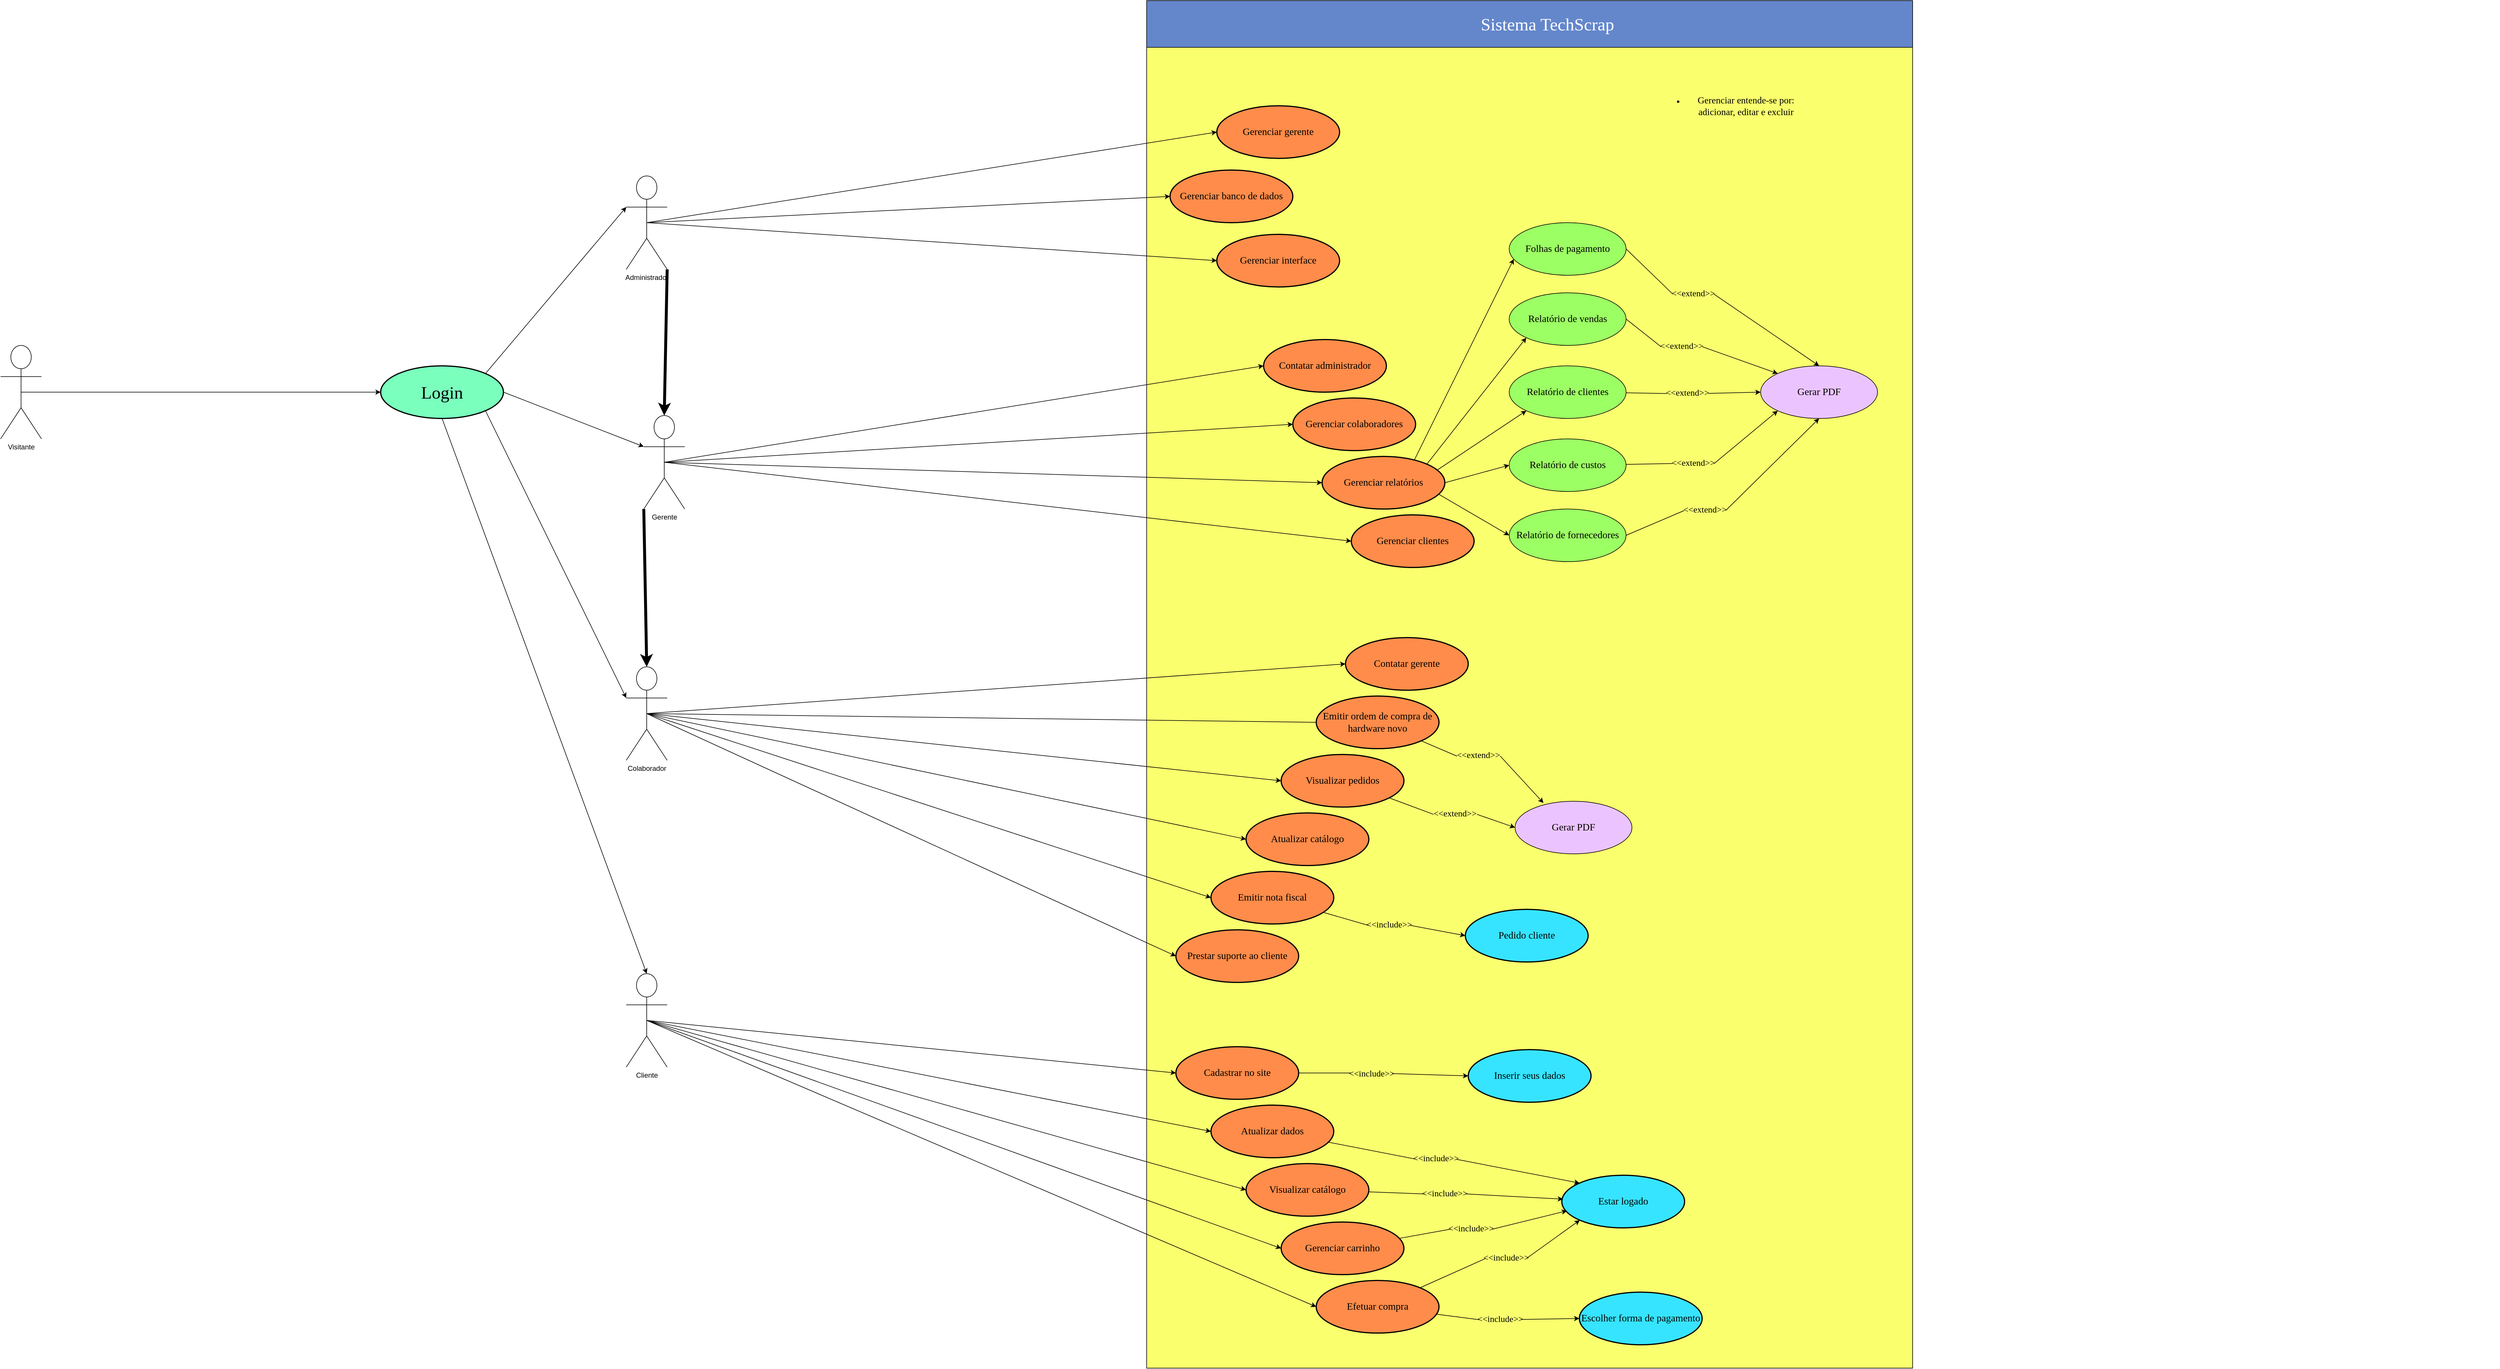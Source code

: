 <mxfile version="14.5.10" type="github">
  <diagram id="vT2mJT_bwP9MNuO4vzT1" name="Page-1">
    <mxGraphModel dx="4851" dy="2462" grid="1" gridSize="10" guides="1" tooltips="1" connect="1" arrows="1" fold="1" page="1" pageScale="1" pageWidth="827" pageHeight="1169" math="0" shadow="0">
      <root>
        <mxCell id="0" />
        <mxCell id="1" parent="0" />
        <mxCell id="cgCHBUomsekFKD0tzw8Z-59" value="" style="rounded=0;whiteSpace=wrap;html=1;fillColor=#FAFF6E;" parent="1" vertex="1">
          <mxGeometry x="260" y="-380" width="1310" height="2260" as="geometry" />
        </mxCell>
        <mxCell id="cgCHBUomsekFKD0tzw8Z-43" style="rounded=0;orthogonalLoop=1;jettySize=auto;html=1;entryX=0;entryY=0.5;entryDx=0;entryDy=0;fillColor=#000000;exitX=0.5;exitY=0.5;exitDx=0;exitDy=0;exitPerimeter=0;" parent="1" source="cgCHBUomsekFKD0tzw8Z-2" target="cgCHBUomsekFKD0tzw8Z-47" edge="1">
          <mxGeometry relative="1" as="geometry">
            <mxPoint x="414" y="415" as="targetPoint" />
          </mxGeometry>
        </mxCell>
        <mxCell id="cgCHBUomsekFKD0tzw8Z-49" style="rounded=0;orthogonalLoop=1;jettySize=auto;html=1;entryX=0;entryY=0.5;entryDx=0;entryDy=0;fillColor=#000000;exitX=0.5;exitY=0.5;exitDx=0;exitDy=0;exitPerimeter=0;" parent="1" source="cgCHBUomsekFKD0tzw8Z-2" target="cgCHBUomsekFKD0tzw8Z-48" edge="1">
          <mxGeometry relative="1" as="geometry" />
        </mxCell>
        <mxCell id="cgCHBUomsekFKD0tzw8Z-98" style="edgeStyle=none;rounded=0;orthogonalLoop=1;jettySize=auto;html=1;entryX=0;entryY=0.5;entryDx=0;entryDy=0;fillColor=#000000;exitX=0.5;exitY=0.5;exitDx=0;exitDy=0;exitPerimeter=0;" parent="1" source="cgCHBUomsekFKD0tzw8Z-2" target="cgCHBUomsekFKD0tzw8Z-97" edge="1">
          <mxGeometry relative="1" as="geometry" />
        </mxCell>
        <mxCell id="lHuQPD8U_JDCKEVboZmw-71" style="edgeStyle=none;rounded=0;orthogonalLoop=1;jettySize=auto;html=1;entryX=0;entryY=0.5;entryDx=0;entryDy=0;exitX=0.5;exitY=0.5;exitDx=0;exitDy=0;exitPerimeter=0;" parent="1" source="cgCHBUomsekFKD0tzw8Z-2" target="lHuQPD8U_JDCKEVboZmw-70" edge="1">
          <mxGeometry relative="1" as="geometry" />
        </mxCell>
        <mxCell id="lHuQPD8U_JDCKEVboZmw-73" style="edgeStyle=none;rounded=0;orthogonalLoop=1;jettySize=auto;html=1;entryX=0;entryY=0.5;entryDx=0;entryDy=0;exitX=0.5;exitY=0.5;exitDx=0;exitDy=0;exitPerimeter=0;" parent="1" source="cgCHBUomsekFKD0tzw8Z-2" target="lHuQPD8U_JDCKEVboZmw-72" edge="1">
          <mxGeometry relative="1" as="geometry" />
        </mxCell>
        <mxCell id="lHuQPD8U_JDCKEVboZmw-97" style="edgeStyle=none;rounded=0;orthogonalLoop=1;jettySize=auto;html=1;entryX=0;entryY=0.5;entryDx=0;entryDy=0;endArrow=none;endFill=0;exitX=0.5;exitY=0.5;exitDx=0;exitDy=0;exitPerimeter=0;" parent="1" source="cgCHBUomsekFKD0tzw8Z-2" target="lHuQPD8U_JDCKEVboZmw-96" edge="1">
          <mxGeometry relative="1" as="geometry" />
        </mxCell>
        <mxCell id="cgCHBUomsekFKD0tzw8Z-2" value="Colaborador" style="shape=umlActor;verticalLabelPosition=bottom;verticalAlign=top;html=1;" parent="1" vertex="1">
          <mxGeometry x="-630" y="680" width="70" height="160" as="geometry" />
        </mxCell>
        <mxCell id="cgCHBUomsekFKD0tzw8Z-74" style="edgeStyle=none;rounded=0;orthogonalLoop=1;jettySize=auto;html=1;entryX=0;entryY=0.5;entryDx=0;entryDy=0;fillColor=#000000;exitX=0.5;exitY=0.5;exitDx=0;exitDy=0;exitPerimeter=0;" parent="1" source="cgCHBUomsekFKD0tzw8Z-3" target="cgCHBUomsekFKD0tzw8Z-73" edge="1">
          <mxGeometry relative="1" as="geometry" />
        </mxCell>
        <mxCell id="cgCHBUomsekFKD0tzw8Z-137" style="edgeStyle=none;rounded=0;orthogonalLoop=1;jettySize=auto;html=1;entryX=0.5;entryY=0;entryDx=0;entryDy=0;entryPerimeter=0;fillColor=#000000;exitX=1;exitY=1;exitDx=0;exitDy=0;exitPerimeter=0;strokeWidth=5;" parent="1" source="cgCHBUomsekFKD0tzw8Z-3" target="cgCHBUomsekFKD0tzw8Z-30" edge="1">
          <mxGeometry relative="1" as="geometry" />
        </mxCell>
        <mxCell id="lHuQPD8U_JDCKEVboZmw-10" style="rounded=0;orthogonalLoop=1;jettySize=auto;html=1;entryX=0;entryY=0.5;entryDx=0;entryDy=0;exitX=0.5;exitY=0.5;exitDx=0;exitDy=0;exitPerimeter=0;" parent="1" source="cgCHBUomsekFKD0tzw8Z-3" target="lHuQPD8U_JDCKEVboZmw-7" edge="1">
          <mxGeometry relative="1" as="geometry" />
        </mxCell>
        <mxCell id="lHuQPD8U_JDCKEVboZmw-21" style="edgeStyle=none;rounded=0;orthogonalLoop=1;jettySize=auto;html=1;entryX=0;entryY=0.5;entryDx=0;entryDy=0;exitX=0.5;exitY=0.5;exitDx=0;exitDy=0;exitPerimeter=0;" parent="1" source="cgCHBUomsekFKD0tzw8Z-3" target="lHuQPD8U_JDCKEVboZmw-20" edge="1">
          <mxGeometry relative="1" as="geometry" />
        </mxCell>
        <mxCell id="cgCHBUomsekFKD0tzw8Z-3" value="Administrador" style="shape=umlActor;verticalLabelPosition=bottom;verticalAlign=top;html=1;" parent="1" vertex="1">
          <mxGeometry x="-630" y="-160" width="70" height="160" as="geometry" />
        </mxCell>
        <mxCell id="lHuQPD8U_JDCKEVboZmw-58" style="edgeStyle=none;rounded=0;orthogonalLoop=1;jettySize=auto;html=1;entryX=0;entryY=0.5;entryDx=0;entryDy=0;exitX=0.5;exitY=0.5;exitDx=0;exitDy=0;exitPerimeter=0;" parent="1" source="cgCHBUomsekFKD0tzw8Z-4" target="lHuQPD8U_JDCKEVboZmw-57" edge="1">
          <mxGeometry relative="1" as="geometry" />
        </mxCell>
        <mxCell id="lHuQPD8U_JDCKEVboZmw-66" style="edgeStyle=none;rounded=0;orthogonalLoop=1;jettySize=auto;html=1;entryX=0;entryY=0.5;entryDx=0;entryDy=0;exitX=0.5;exitY=0.5;exitDx=0;exitDy=0;exitPerimeter=0;" parent="1" source="cgCHBUomsekFKD0tzw8Z-4" target="lHuQPD8U_JDCKEVboZmw-64" edge="1">
          <mxGeometry relative="1" as="geometry" />
        </mxCell>
        <mxCell id="cgCHBUomsekFKD0tzw8Z-4" value="Cliente" style="shape=umlActor;verticalLabelPosition=bottom;verticalAlign=top;html=1;" parent="1" vertex="1">
          <mxGeometry x="-630" y="1205" width="70" height="160" as="geometry" />
        </mxCell>
        <mxCell id="cgCHBUomsekFKD0tzw8Z-35" style="rounded=0;orthogonalLoop=1;jettySize=auto;html=1;entryX=0;entryY=0.5;entryDx=0;entryDy=0;fillColor=#000000;exitX=0.5;exitY=0.5;exitDx=0;exitDy=0;exitPerimeter=0;" parent="1" source="cgCHBUomsekFKD0tzw8Z-30" target="cgCHBUomsekFKD0tzw8Z-8" edge="1">
          <mxGeometry relative="1" as="geometry">
            <mxPoint x="-20" y="-210" as="sourcePoint" />
            <mxPoint x="250" y="-180" as="targetPoint" />
          </mxGeometry>
        </mxCell>
        <mxCell id="cgCHBUomsekFKD0tzw8Z-36" style="rounded=0;orthogonalLoop=1;jettySize=auto;html=1;fillColor=#000000;entryX=0;entryY=0.5;entryDx=0;entryDy=0;entryPerimeter=0;exitX=0.5;exitY=0.5;exitDx=0;exitDy=0;exitPerimeter=0;" parent="1" source="cgCHBUomsekFKD0tzw8Z-30" target="cgCHBUomsekFKD0tzw8Z-20" edge="1">
          <mxGeometry relative="1" as="geometry">
            <mxPoint x="370" y="-170" as="targetPoint" />
          </mxGeometry>
        </mxCell>
        <mxCell id="cgCHBUomsekFKD0tzw8Z-38" style="rounded=0;orthogonalLoop=1;jettySize=auto;html=1;entryX=0;entryY=0.5;entryDx=0;entryDy=0;fillColor=#000000;exitX=0.5;exitY=0.5;exitDx=0;exitDy=0;exitPerimeter=0;" parent="1" source="cgCHBUomsekFKD0tzw8Z-30" target="cgCHBUomsekFKD0tzw8Z-101" edge="1">
          <mxGeometry relative="1" as="geometry">
            <mxPoint x="490" y="-35" as="targetPoint" />
          </mxGeometry>
        </mxCell>
        <mxCell id="cgCHBUomsekFKD0tzw8Z-100" style="edgeStyle=none;rounded=0;orthogonalLoop=1;jettySize=auto;html=1;entryX=0;entryY=0.5;entryDx=0;entryDy=0;fillColor=#000000;exitX=0.5;exitY=0.5;exitDx=0;exitDy=0;exitPerimeter=0;startArrow=none;" parent="1" source="cgCHBUomsekFKD0tzw8Z-30" target="cgCHBUomsekFKD0tzw8Z-99" edge="1">
          <mxGeometry relative="1" as="geometry" />
        </mxCell>
        <mxCell id="cgCHBUomsekFKD0tzw8Z-138" style="edgeStyle=none;rounded=0;orthogonalLoop=1;jettySize=auto;html=1;entryX=0.5;entryY=0;entryDx=0;entryDy=0;entryPerimeter=0;startArrow=none;startFill=0;endArrow=classic;endFill=1;strokeWidth=5;fillColor=#000000;jumpSize=3;exitX=0;exitY=1;exitDx=0;exitDy=0;exitPerimeter=0;" parent="1" source="cgCHBUomsekFKD0tzw8Z-30" target="cgCHBUomsekFKD0tzw8Z-2" edge="1">
          <mxGeometry relative="1" as="geometry">
            <mxPoint x="-55" y="-130" as="sourcePoint" />
          </mxGeometry>
        </mxCell>
        <mxCell id="cgCHBUomsekFKD0tzw8Z-30" value="Gerente" style="shape=umlActor;verticalLabelPosition=bottom;verticalAlign=top;html=1;" parent="1" vertex="1">
          <mxGeometry x="-600" y="250" width="70" height="160" as="geometry" />
        </mxCell>
        <mxCell id="cgCHBUomsekFKD0tzw8Z-68" style="edgeStyle=none;rounded=0;orthogonalLoop=1;jettySize=auto;html=1;entryX=0;entryY=0.5;entryDx=0;entryDy=0;fillColor=#000000;exitX=0.5;exitY=0.5;exitDx=0;exitDy=0;exitPerimeter=0;" parent="1" source="cgCHBUomsekFKD0tzw8Z-65" target="cgCHBUomsekFKD0tzw8Z-67" edge="1">
          <mxGeometry relative="1" as="geometry" />
        </mxCell>
        <mxCell id="cgCHBUomsekFKD0tzw8Z-65" value="&lt;div&gt;Visitante&lt;/div&gt;" style="shape=umlActor;verticalLabelPosition=bottom;verticalAlign=top;html=1;" parent="1" vertex="1">
          <mxGeometry x="-1700" y="130" width="70" height="160" as="geometry" />
        </mxCell>
        <mxCell id="cgCHBUomsekFKD0tzw8Z-69" style="rounded=0;orthogonalLoop=1;jettySize=auto;html=1;fillColor=#000000;entryX=0;entryY=0.333;entryDx=0;entryDy=0;entryPerimeter=0;exitX=1;exitY=0.5;exitDx=0;exitDy=0;" parent="1" source="cgCHBUomsekFKD0tzw8Z-67" target="cgCHBUomsekFKD0tzw8Z-30" edge="1">
          <mxGeometry relative="1" as="geometry">
            <mxPoint x="-100" y="-170" as="targetPoint" />
          </mxGeometry>
        </mxCell>
        <mxCell id="cgCHBUomsekFKD0tzw8Z-70" style="edgeStyle=none;rounded=0;orthogonalLoop=1;jettySize=auto;html=1;entryX=0;entryY=0.333;entryDx=0;entryDy=0;entryPerimeter=0;fillColor=#000000;exitX=1;exitY=1;exitDx=0;exitDy=0;" parent="1" source="cgCHBUomsekFKD0tzw8Z-67" target="cgCHBUomsekFKD0tzw8Z-2" edge="1">
          <mxGeometry relative="1" as="geometry" />
        </mxCell>
        <mxCell id="cgCHBUomsekFKD0tzw8Z-71" style="edgeStyle=none;rounded=0;orthogonalLoop=1;jettySize=auto;html=1;fillColor=#000000;entryX=0.5;entryY=0;entryDx=0;entryDy=0;entryPerimeter=0;exitX=0.5;exitY=1;exitDx=0;exitDy=0;" parent="1" source="cgCHBUomsekFKD0tzw8Z-67" target="cgCHBUomsekFKD0tzw8Z-4" edge="1">
          <mxGeometry relative="1" as="geometry">
            <mxPoint x="-820" y="470" as="targetPoint" />
          </mxGeometry>
        </mxCell>
        <mxCell id="cgCHBUomsekFKD0tzw8Z-72" style="edgeStyle=none;rounded=0;orthogonalLoop=1;jettySize=auto;html=1;entryX=0;entryY=0.333;entryDx=0;entryDy=0;entryPerimeter=0;fillColor=#000000;exitX=1;exitY=0;exitDx=0;exitDy=0;" parent="1" source="cgCHBUomsekFKD0tzw8Z-67" target="cgCHBUomsekFKD0tzw8Z-3" edge="1">
          <mxGeometry relative="1" as="geometry" />
        </mxCell>
        <mxCell id="cgCHBUomsekFKD0tzw8Z-67" value="&lt;font style=&quot;font-size: 30px&quot; face=&quot;Comic Sans MS&quot;&gt;Login&lt;/font&gt;" style="ellipse;whiteSpace=wrap;html=1;strokeWidth=2;fillColor=#7AFFBD;" parent="1" vertex="1">
          <mxGeometry x="-1050" y="165" width="210" height="90" as="geometry" />
        </mxCell>
        <mxCell id="cgCHBUomsekFKD0tzw8Z-80" style="edgeStyle=none;rounded=0;orthogonalLoop=1;jettySize=auto;html=1;entryX=0;entryY=0.5;entryDx=0;entryDy=0;fillColor=#000000;exitX=0.5;exitY=0.5;exitDx=0;exitDy=0;exitPerimeter=0;" parent="1" source="cgCHBUomsekFKD0tzw8Z-4" target="cgCHBUomsekFKD0tzw8Z-78" edge="1">
          <mxGeometry relative="1" as="geometry" />
        </mxCell>
        <mxCell id="cgCHBUomsekFKD0tzw8Z-81" style="edgeStyle=none;rounded=0;orthogonalLoop=1;jettySize=auto;html=1;entryX=0;entryY=0.5;entryDx=0;entryDy=0;fillColor=#000000;exitX=0.5;exitY=0.5;exitDx=0;exitDy=0;exitPerimeter=0;" parent="1" source="cgCHBUomsekFKD0tzw8Z-4" target="cgCHBUomsekFKD0tzw8Z-79" edge="1">
          <mxGeometry relative="1" as="geometry" />
        </mxCell>
        <mxCell id="cgCHBUomsekFKD0tzw8Z-109" style="rounded=0;orthogonalLoop=1;jettySize=auto;html=1;entryX=0;entryY=0.5;entryDx=0;entryDy=0;fillColor=#000000;exitX=0.5;exitY=0.5;exitDx=0;exitDy=0;exitPerimeter=0;" parent="1" source="cgCHBUomsekFKD0tzw8Z-4" target="cgCHBUomsekFKD0tzw8Z-108" edge="1">
          <mxGeometry relative="1" as="geometry" />
        </mxCell>
        <mxCell id="cgCHBUomsekFKD0tzw8Z-103" style="edgeStyle=none;rounded=0;orthogonalLoop=1;jettySize=auto;html=1;exitX=0.5;exitY=1;exitDx=0;exitDy=0;fillColor=#000000;" parent="1" edge="1">
          <mxGeometry x="2270" y="-550" as="geometry">
            <mxPoint x="2565" y="290" as="sourcePoint" />
            <mxPoint x="2565" y="290" as="targetPoint" />
          </mxGeometry>
        </mxCell>
        <mxCell id="lHuQPD8U_JDCKEVboZmw-8" value="" style="group" parent="1" vertex="1" connectable="0">
          <mxGeometry x="260" y="-460" width="1460" height="80" as="geometry" />
        </mxCell>
        <mxCell id="cgCHBUomsekFKD0tzw8Z-60" value="" style="rounded=0;whiteSpace=wrap;html=1;fillColor=#6487CC;" parent="lHuQPD8U_JDCKEVboZmw-8" vertex="1">
          <mxGeometry width="1310" height="80" as="geometry" />
        </mxCell>
        <mxCell id="cgCHBUomsekFKD0tzw8Z-140" value="&lt;font style=&quot;font-size: 30px&quot; face=&quot;Comic Sans MS&quot; color=&quot;#FFFFFF&quot;&gt;Sistema TechScrap&lt;/font&gt;" style="text;html=1;strokeColor=none;fillColor=none;align=center;verticalAlign=middle;whiteSpace=wrap;rounded=0;" parent="lHuQPD8U_JDCKEVboZmw-8" vertex="1">
          <mxGeometry x="430" y="15" width="510.7" height="50" as="geometry" />
        </mxCell>
        <mxCell id="lHuQPD8U_JDCKEVboZmw-7" value="&lt;font style=&quot;font-size: 17px&quot; face=&quot;Comic Sans MS&quot;&gt;Gerenciar interface&lt;br&gt;&lt;/font&gt;" style="ellipse;whiteSpace=wrap;html=1;strokeWidth=2;fillColor=#FF8C4A;" parent="1" vertex="1">
          <mxGeometry x="380" y="-60" width="210" height="90" as="geometry" />
        </mxCell>
        <mxCell id="cgCHBUomsekFKD0tzw8Z-73" value="&lt;font style=&quot;font-size: 17px&quot; face=&quot;Comic Sans MS&quot;&gt;Gerenciar banco de dados&lt;br&gt;&lt;/font&gt;" style="ellipse;whiteSpace=wrap;html=1;strokeWidth=2;fillColor=#FF8C4A;" parent="1" vertex="1">
          <mxGeometry x="300" y="-170" width="210" height="90" as="geometry" />
        </mxCell>
        <mxCell id="lHuQPD8U_JDCKEVboZmw-20" value="&lt;font style=&quot;font-size: 17px&quot; face=&quot;Comic Sans MS&quot;&gt;Gerenciar gerente&lt;/font&gt;" style="ellipse;whiteSpace=wrap;html=1;strokeWidth=2;fillColor=#FF8C4A;" parent="1" vertex="1">
          <mxGeometry x="380" y="-280" width="210" height="90" as="geometry" />
        </mxCell>
        <mxCell id="cgCHBUomsekFKD0tzw8Z-99" value="&lt;font style=&quot;font-size: 17px&quot; face=&quot;Comic Sans MS&quot;&gt;Contatar administrador&lt;br&gt;&lt;/font&gt;" style="ellipse;whiteSpace=wrap;html=1;fillColor=#FF8C4A;strokeWidth=2;" parent="1" vertex="1">
          <mxGeometry x="460" y="120" width="210" height="90" as="geometry" />
        </mxCell>
        <mxCell id="cgCHBUomsekFKD0tzw8Z-8" value="&lt;font style=&quot;font-size: 17px&quot; face=&quot;Comic Sans MS&quot;&gt;Gerenciar colaboradores&lt;/font&gt;" style="ellipse;whiteSpace=wrap;html=1;fillColor=#FF8C4A;strokeWidth=2;" parent="1" vertex="1">
          <mxGeometry x="510" y="220" width="210" height="90" as="geometry" />
        </mxCell>
        <mxCell id="lHuQPD8U_JDCKEVboZmw-102" style="edgeStyle=none;rounded=0;orthogonalLoop=1;jettySize=auto;html=1;entryX=0;entryY=0.5;entryDx=0;entryDy=0;endArrow=classic;endFill=1;exitX=1;exitY=0.5;exitDx=0;exitDy=0;" parent="1" source="cgCHBUomsekFKD0tzw8Z-20" target="lHuQPD8U_JDCKEVboZmw-101" edge="1">
          <mxGeometry relative="1" as="geometry" />
        </mxCell>
        <mxCell id="cgCHBUomsekFKD0tzw8Z-20" value="&lt;font style=&quot;font-size: 17px&quot; face=&quot;Comic Sans MS&quot;&gt;Gerenciar relatórios&lt;/font&gt;" style="ellipse;whiteSpace=wrap;html=1;fillColor=#FF8C4A;strokeWidth=2;" parent="1" vertex="1">
          <mxGeometry x="560" y="320" width="210" height="90" as="geometry" />
        </mxCell>
        <mxCell id="cgCHBUomsekFKD0tzw8Z-101" value="&lt;font style=&quot;font-size: 17px&quot; face=&quot;Comic Sans MS&quot;&gt;Gerenciar clientes&lt;br&gt;&lt;/font&gt;" style="ellipse;whiteSpace=wrap;html=1;fillColor=#FF8C4A;strokeWidth=2;" parent="1" vertex="1">
          <mxGeometry x="610" y="420" width="210" height="90" as="geometry" />
        </mxCell>
        <mxCell id="cgCHBUomsekFKD0tzw8Z-24" value="&lt;font style=&quot;font-size: 17px&quot; face=&quot;Comic Sans MS&quot;&gt;Folhas de pagamento&lt;/font&gt;" style="ellipse;whiteSpace=wrap;html=1;fillColor=#9CFF63;" parent="1" vertex="1">
          <mxGeometry x="880" y="-80" width="200" height="90" as="geometry" />
        </mxCell>
        <mxCell id="cgCHBUomsekFKD0tzw8Z-26" value="&lt;font style=&quot;font-size: 17px&quot; face=&quot;Comic Sans MS&quot;&gt;Relatório de vendas&lt;/font&gt;" style="ellipse;whiteSpace=wrap;html=1;fillColor=#9CFF63;" parent="1" vertex="1">
          <mxGeometry x="880" y="40" width="200" height="90" as="geometry" />
        </mxCell>
        <mxCell id="cgCHBUomsekFKD0tzw8Z-105" value="&lt;font style=&quot;font-size: 17px&quot; face=&quot;Comic Sans MS&quot;&gt;Relatório de clientes&lt;br&gt;&lt;/font&gt;" style="ellipse;whiteSpace=wrap;html=1;fillColor=#9CFF63;" parent="1" vertex="1">
          <mxGeometry x="880" y="165" width="200" height="90" as="geometry" />
        </mxCell>
        <mxCell id="cgCHBUomsekFKD0tzw8Z-110" value="&lt;font style=&quot;font-size: 17px&quot; face=&quot;Comic Sans MS&quot;&gt;Relatório de fornecedores&lt;br&gt;&lt;/font&gt;" style="ellipse;whiteSpace=wrap;html=1;fillColor=#9CFF63;" parent="1" vertex="1">
          <mxGeometry x="880" y="410" width="200" height="90" as="geometry" />
        </mxCell>
        <mxCell id="lHuQPD8U_JDCKEVboZmw-23" value="&lt;font style=&quot;font-size: 17px&quot; face=&quot;Comic Sans MS&quot;&gt;Gerar PDF&lt;br&gt;&lt;/font&gt;" style="ellipse;whiteSpace=wrap;html=1;fillColor=#EBC4FF;" parent="1" vertex="1">
          <mxGeometry x="1310" y="165" width="200" height="90" as="geometry" />
        </mxCell>
        <mxCell id="cgCHBUomsekFKD0tzw8Z-25" style="rounded=0;orthogonalLoop=1;jettySize=auto;html=1;entryX=0.039;entryY=0.693;entryDx=0;entryDy=0;exitX=0.751;exitY=0.07;exitDx=0;exitDy=0;exitPerimeter=0;entryPerimeter=0;" parent="1" source="cgCHBUomsekFKD0tzw8Z-20" target="cgCHBUomsekFKD0tzw8Z-24" edge="1">
          <mxGeometry x="2270" y="-550" as="geometry">
            <mxPoint x="900" y="20" as="targetPoint" />
          </mxGeometry>
        </mxCell>
        <mxCell id="cgCHBUomsekFKD0tzw8Z-27" style="rounded=0;orthogonalLoop=1;jettySize=auto;html=1;entryX=0;entryY=1;entryDx=0;entryDy=0;exitX=1;exitY=0;exitDx=0;exitDy=0;" parent="1" source="cgCHBUomsekFKD0tzw8Z-20" target="cgCHBUomsekFKD0tzw8Z-26" edge="1">
          <mxGeometry x="2270" y="-550" as="geometry" />
        </mxCell>
        <mxCell id="cgCHBUomsekFKD0tzw8Z-106" style="edgeStyle=none;rounded=0;orthogonalLoop=1;jettySize=auto;html=1;entryX=0;entryY=1;entryDx=0;entryDy=0;fillColor=#000000;exitX=0.938;exitY=0.259;exitDx=0;exitDy=0;exitPerimeter=0;" parent="1" source="cgCHBUomsekFKD0tzw8Z-20" target="cgCHBUomsekFKD0tzw8Z-105" edge="1">
          <mxGeometry x="2270" y="-550" as="geometry" />
        </mxCell>
        <mxCell id="cgCHBUomsekFKD0tzw8Z-111" style="edgeStyle=none;rounded=0;orthogonalLoop=1;jettySize=auto;html=1;entryX=0;entryY=0.5;entryDx=0;entryDy=0;fillColor=#000000;exitX=0.953;exitY=0.723;exitDx=0;exitDy=0;exitPerimeter=0;" parent="1" source="cgCHBUomsekFKD0tzw8Z-20" target="cgCHBUomsekFKD0tzw8Z-110" edge="1">
          <mxGeometry x="2270" y="-550" as="geometry" />
        </mxCell>
        <mxCell id="lHuQPD8U_JDCKEVboZmw-24" style="edgeStyle=none;rounded=0;orthogonalLoop=1;jettySize=auto;html=1;exitX=1;exitY=0.607;exitDx=0;exitDy=0;entryX=0.5;entryY=0;entryDx=0;entryDy=0;startArrow=none;exitPerimeter=0;" parent="1" source="lHuQPD8U_JDCKEVboZmw-30" target="lHuQPD8U_JDCKEVboZmw-23" edge="1">
          <mxGeometry x="2270" y="-550" as="geometry" />
        </mxCell>
        <mxCell id="lHuQPD8U_JDCKEVboZmw-25" style="edgeStyle=none;rounded=0;orthogonalLoop=1;jettySize=auto;html=1;entryX=0;entryY=0;entryDx=0;entryDy=0;exitX=1.005;exitY=0.615;exitDx=0;exitDy=0;startArrow=none;exitPerimeter=0;" parent="1" source="lHuQPD8U_JDCKEVboZmw-31" target="lHuQPD8U_JDCKEVboZmw-23" edge="1">
          <mxGeometry x="2270" y="-550" as="geometry" />
        </mxCell>
        <mxCell id="lHuQPD8U_JDCKEVboZmw-26" style="edgeStyle=none;rounded=0;orthogonalLoop=1;jettySize=auto;html=1;entryX=0;entryY=0.5;entryDx=0;entryDy=0;startArrow=none;exitX=1.007;exitY=0.606;exitDx=0;exitDy=0;exitPerimeter=0;" parent="1" source="lHuQPD8U_JDCKEVboZmw-29" target="lHuQPD8U_JDCKEVboZmw-23" edge="1">
          <mxGeometry x="2270" y="-550" as="geometry" />
        </mxCell>
        <mxCell id="lHuQPD8U_JDCKEVboZmw-27" style="edgeStyle=none;rounded=0;orthogonalLoop=1;jettySize=auto;html=1;entryX=0.5;entryY=1;entryDx=0;entryDy=0;exitX=1.005;exitY=0.623;exitDx=0;exitDy=0;startArrow=none;exitPerimeter=0;" parent="1" source="lHuQPD8U_JDCKEVboZmw-28" target="lHuQPD8U_JDCKEVboZmw-23" edge="1">
          <mxGeometry x="2270" y="-550" as="geometry" />
        </mxCell>
        <mxCell id="cgCHBUomsekFKD0tzw8Z-47" value="&lt;font style=&quot;font-size: 17px&quot; face=&quot;Comic Sans MS&quot;&gt;Contatar gerente&lt;br&gt;&lt;/font&gt;" style="ellipse;whiteSpace=wrap;html=1;fillColor=#FF8C4A;strokeWidth=2;" parent="1" vertex="1">
          <mxGeometry x="600" y="630" width="210" height="90" as="geometry" />
        </mxCell>
        <mxCell id="cgCHBUomsekFKD0tzw8Z-48" value="&lt;font style=&quot;font-size: 17px&quot; face=&quot;Comic Sans MS&quot;&gt;Atualizar catálogo&lt;br&gt;&lt;/font&gt;" style="ellipse;whiteSpace=wrap;html=1;fillColor=#FF8C4A;strokeWidth=2;" parent="1" vertex="1">
          <mxGeometry x="430" y="929.997" width="210" height="90" as="geometry" />
        </mxCell>
        <mxCell id="lHuQPD8U_JDCKEVboZmw-78" style="edgeStyle=none;rounded=0;orthogonalLoop=1;jettySize=auto;html=1;entryX=0;entryY=0.5;entryDx=0;entryDy=0;startArrow=none;exitX=1.002;exitY=0.615;exitDx=0;exitDy=0;exitPerimeter=0;" parent="1" source="lHuQPD8U_JDCKEVboZmw-79" target="lHuQPD8U_JDCKEVboZmw-77" edge="1">
          <mxGeometry relative="1" as="geometry" />
        </mxCell>
        <mxCell id="cgCHBUomsekFKD0tzw8Z-97" value="&lt;font style=&quot;font-size: 17px&quot; face=&quot;Comic Sans MS&quot;&gt;Emitir nota fiscal&lt;br&gt;&lt;/font&gt;" style="ellipse;whiteSpace=wrap;html=1;fillColor=#FF8C4A;strokeWidth=2;" parent="1" vertex="1">
          <mxGeometry x="370" y="1029.999" width="210" height="90" as="geometry" />
        </mxCell>
        <mxCell id="cgCHBUomsekFKD0tzw8Z-108" value="&lt;font style=&quot;font-size: 17px&quot; face=&quot;Comic Sans MS&quot;&gt;Cadastrar no site&lt;br&gt;&lt;/font&gt;" style="ellipse;whiteSpace=wrap;html=1;fillColor=#FF8C4A;strokeWidth=2;" parent="1" vertex="1">
          <mxGeometry x="310" y="1329.999" width="210" height="90" as="geometry" />
        </mxCell>
        <mxCell id="lHuQPD8U_JDCKEVboZmw-88" style="edgeStyle=none;rounded=0;orthogonalLoop=1;jettySize=auto;html=1;entryX=0.006;entryY=0.608;entryDx=0;entryDy=0;endArrow=none;endFill=0;entryPerimeter=0;" parent="1" source="cgCHBUomsekFKD0tzw8Z-79" target="lHuQPD8U_JDCKEVboZmw-45" edge="1">
          <mxGeometry relative="1" as="geometry" />
        </mxCell>
        <mxCell id="cgCHBUomsekFKD0tzw8Z-79" value="&lt;font style=&quot;font-size: 17px&quot; face=&quot;Comic Sans MS&quot;&gt;Gerenciar carrinho&lt;/font&gt;" style="ellipse;whiteSpace=wrap;html=1;fillColor=#FF8C4A;strokeWidth=2;" parent="1" vertex="1">
          <mxGeometry x="490" y="1630.003" width="210" height="90" as="geometry" />
        </mxCell>
        <mxCell id="lHuQPD8U_JDCKEVboZmw-84" style="edgeStyle=none;rounded=0;orthogonalLoop=1;jettySize=auto;html=1;entryX=-0.006;entryY=0.61;entryDx=0;entryDy=0;endArrow=none;endFill=0;entryPerimeter=0;" parent="1" source="cgCHBUomsekFKD0tzw8Z-78" target="lHuQPD8U_JDCKEVboZmw-55" edge="1">
          <mxGeometry relative="1" as="geometry" />
        </mxCell>
        <mxCell id="lHuQPD8U_JDCKEVboZmw-86" style="edgeStyle=none;rounded=0;orthogonalLoop=1;jettySize=auto;html=1;entryX=-0.002;entryY=0.615;entryDx=0;entryDy=0;endArrow=none;endFill=0;entryPerimeter=0;" parent="1" source="cgCHBUomsekFKD0tzw8Z-78" target="lHuQPD8U_JDCKEVboZmw-51" edge="1">
          <mxGeometry relative="1" as="geometry" />
        </mxCell>
        <mxCell id="cgCHBUomsekFKD0tzw8Z-78" value="&lt;font style=&quot;font-size: 17px&quot; face=&quot;Comic Sans MS&quot;&gt;Efetuar compra&lt;br&gt;&lt;/font&gt;" style="ellipse;whiteSpace=wrap;html=1;fillColor=#FF8C4A;strokeWidth=2;" parent="1" vertex="1">
          <mxGeometry x="550" y="1730.0" width="210" height="90" as="geometry" />
        </mxCell>
        <mxCell id="lHuQPD8U_JDCKEVboZmw-37" value="&lt;font style=&quot;font-size: 17px&quot; face=&quot;Comic Sans MS&quot;&gt;Inserir seus dados&lt;br&gt;&lt;/font&gt;" style="ellipse;whiteSpace=wrap;html=1;strokeWidth=2;fillColor=#36E4FF;" parent="1" vertex="1">
          <mxGeometry x="810" y="1334.999" width="210" height="90" as="geometry" />
        </mxCell>
        <mxCell id="lHuQPD8U_JDCKEVboZmw-41" value="&lt;font style=&quot;font-size: 17px&quot; face=&quot;Comic Sans MS&quot;&gt;Estar logado&lt;br&gt;&lt;/font&gt;" style="ellipse;whiteSpace=wrap;html=1;strokeWidth=2;fillColor=#36e4ff;" parent="1" vertex="1">
          <mxGeometry x="970" y="1549.999" width="210" height="90" as="geometry" />
        </mxCell>
        <mxCell id="lHuQPD8U_JDCKEVboZmw-43" value="" style="group" parent="1" vertex="1" connectable="0">
          <mxGeometry x="780" y="1630" width="70" height="20" as="geometry" />
        </mxCell>
        <mxCell id="lHuQPD8U_JDCKEVboZmw-44" style="edgeStyle=none;rounded=0;orthogonalLoop=1;jettySize=auto;html=1;entryX=0;entryY=0.5;entryDx=0;entryDy=0;" parent="lHuQPD8U_JDCKEVboZmw-43" edge="1">
          <mxGeometry relative="1" as="geometry" />
        </mxCell>
        <mxCell id="lHuQPD8U_JDCKEVboZmw-45" value="&lt;font face=&quot;Comic Sans MS&quot; style=&quot;font-size: 15px&quot;&gt;&amp;lt;&amp;lt;include&amp;gt;&amp;gt;&lt;/font&gt;" style="text;html=1;strokeColor=none;fillColor=none;align=center;verticalAlign=middle;whiteSpace=wrap;rounded=0;" parent="lHuQPD8U_JDCKEVboZmw-43" vertex="1">
          <mxGeometry width="70" height="20" as="geometry" />
        </mxCell>
        <mxCell id="lHuQPD8U_JDCKEVboZmw-47" value="&lt;font style=&quot;font-size: 17px&quot; face=&quot;Comic Sans MS&quot;&gt;Escolher forma de pagamento&lt;br&gt;&lt;/font&gt;" style="ellipse;whiteSpace=wrap;html=1;strokeWidth=2;fillColor=#36e4ff;" parent="1" vertex="1">
          <mxGeometry x="1000" y="1749.999" width="210" height="90" as="geometry" />
        </mxCell>
        <mxCell id="lHuQPD8U_JDCKEVboZmw-49" value="" style="group" parent="1" vertex="1" connectable="0">
          <mxGeometry x="840" y="1680" width="70" height="20" as="geometry" />
        </mxCell>
        <mxCell id="lHuQPD8U_JDCKEVboZmw-50" style="edgeStyle=none;rounded=0;orthogonalLoop=1;jettySize=auto;html=1;entryX=0;entryY=0.5;entryDx=0;entryDy=0;" parent="lHuQPD8U_JDCKEVboZmw-49" edge="1">
          <mxGeometry relative="1" as="geometry" />
        </mxCell>
        <mxCell id="lHuQPD8U_JDCKEVboZmw-51" value="&lt;font face=&quot;Comic Sans MS&quot; style=&quot;font-size: 15px&quot;&gt;&amp;lt;&amp;lt;include&amp;gt;&amp;gt;&lt;/font&gt;" style="text;html=1;strokeColor=none;fillColor=none;align=center;verticalAlign=middle;whiteSpace=wrap;rounded=0;" parent="lHuQPD8U_JDCKEVboZmw-49" vertex="1">
          <mxGeometry width="70" height="20" as="geometry" />
        </mxCell>
        <mxCell id="lHuQPD8U_JDCKEVboZmw-53" value="" style="group" parent="1" vertex="1" connectable="0">
          <mxGeometry x="830" y="1785" width="70" height="20" as="geometry" />
        </mxCell>
        <mxCell id="lHuQPD8U_JDCKEVboZmw-54" style="edgeStyle=none;rounded=0;orthogonalLoop=1;jettySize=auto;html=1;entryX=0;entryY=0.5;entryDx=0;entryDy=0;" parent="lHuQPD8U_JDCKEVboZmw-53" edge="1">
          <mxGeometry relative="1" as="geometry" />
        </mxCell>
        <mxCell id="lHuQPD8U_JDCKEVboZmw-55" value="&lt;font face=&quot;Comic Sans MS&quot; style=&quot;font-size: 15px&quot;&gt;&amp;lt;&amp;lt;include&amp;gt;&amp;gt;&lt;/font&gt;" style="text;html=1;strokeColor=none;fillColor=none;align=center;verticalAlign=middle;whiteSpace=wrap;rounded=0;" parent="lHuQPD8U_JDCKEVboZmw-53" vertex="1">
          <mxGeometry width="70" height="20" as="geometry" />
        </mxCell>
        <mxCell id="lHuQPD8U_JDCKEVboZmw-38" style="edgeStyle=none;rounded=0;orthogonalLoop=1;jettySize=auto;html=1;entryX=0;entryY=0.5;entryDx=0;entryDy=0;startArrow=none;" parent="1" source="lHuQPD8U_JDCKEVboZmw-39" target="lHuQPD8U_JDCKEVboZmw-37" edge="1">
          <mxGeometry x="810" y="1380" as="geometry" />
        </mxCell>
        <mxCell id="lHuQPD8U_JDCKEVboZmw-59" style="edgeStyle=none;rounded=0;orthogonalLoop=1;jettySize=auto;html=1;entryX=0.01;entryY=0.454;entryDx=0;entryDy=0;entryPerimeter=0;startArrow=none;" parent="1" source="lHuQPD8U_JDCKEVboZmw-62" target="lHuQPD8U_JDCKEVboZmw-41" edge="1">
          <mxGeometry relative="1" as="geometry" />
        </mxCell>
        <mxCell id="lHuQPD8U_JDCKEVboZmw-57" value="&lt;font style=&quot;font-size: 17px&quot; face=&quot;Comic Sans MS&quot;&gt;Visualizar catálogo&lt;/font&gt;" style="ellipse;whiteSpace=wrap;html=1;fillColor=#FF8C4A;strokeWidth=2;" parent="1" vertex="1">
          <mxGeometry x="430" y="1530.003" width="210" height="90" as="geometry" />
        </mxCell>
        <mxCell id="lHuQPD8U_JDCKEVboZmw-60" value="" style="group" parent="1" vertex="1" connectable="0">
          <mxGeometry x="780" y="1600" width="70" height="20" as="geometry" />
        </mxCell>
        <mxCell id="lHuQPD8U_JDCKEVboZmw-61" style="edgeStyle=none;rounded=0;orthogonalLoop=1;jettySize=auto;html=1;entryX=0;entryY=0.5;entryDx=0;entryDy=0;" parent="lHuQPD8U_JDCKEVboZmw-60" edge="1">
          <mxGeometry relative="1" as="geometry" />
        </mxCell>
        <mxCell id="lHuQPD8U_JDCKEVboZmw-92" style="edgeStyle=none;rounded=0;orthogonalLoop=1;jettySize=auto;html=1;entryX=-0.001;entryY=0.62;entryDx=0;entryDy=0;endArrow=none;endFill=0;entryPerimeter=0;" parent="1" source="lHuQPD8U_JDCKEVboZmw-64" target="lHuQPD8U_JDCKEVboZmw-69" edge="1">
          <mxGeometry relative="1" as="geometry" />
        </mxCell>
        <mxCell id="lHuQPD8U_JDCKEVboZmw-64" value="&lt;font style=&quot;font-size: 17px&quot; face=&quot;Comic Sans MS&quot;&gt;Atualizar dados&lt;br&gt;&lt;/font&gt;" style="ellipse;whiteSpace=wrap;html=1;fillColor=#FF8C4A;strokeWidth=2;" parent="1" vertex="1">
          <mxGeometry x="370" y="1430.0" width="210" height="90" as="geometry" />
        </mxCell>
        <mxCell id="lHuQPD8U_JDCKEVboZmw-93" style="edgeStyle=none;rounded=0;orthogonalLoop=1;jettySize=auto;html=1;entryX=0;entryY=0;entryDx=0;entryDy=0;endArrow=classic;endFill=1;exitX=1.002;exitY=0.639;exitDx=0;exitDy=0;exitPerimeter=0;" parent="1" source="lHuQPD8U_JDCKEVboZmw-69" target="lHuQPD8U_JDCKEVboZmw-41" edge="1">
          <mxGeometry relative="1" as="geometry" />
        </mxCell>
        <mxCell id="lHuQPD8U_JDCKEVboZmw-69" value="&lt;font face=&quot;Comic Sans MS&quot; style=&quot;font-size: 15px&quot;&gt;&amp;lt;&amp;lt;include&amp;gt;&amp;gt;&lt;/font&gt;" style="text;html=1;strokeColor=none;fillColor=none;align=center;verticalAlign=middle;whiteSpace=wrap;rounded=0;" parent="1" vertex="1">
          <mxGeometry x="720" y="1510" width="70" height="20" as="geometry" />
        </mxCell>
        <mxCell id="lHuQPD8U_JDCKEVboZmw-75" style="edgeStyle=none;rounded=0;orthogonalLoop=1;jettySize=auto;html=1;entryX=0;entryY=0.5;entryDx=0;entryDy=0;startArrow=none;exitX=0.998;exitY=0.622;exitDx=0;exitDy=0;exitPerimeter=0;" parent="1" source="lHuQPD8U_JDCKEVboZmw-76" target="lHuQPD8U_JDCKEVboZmw-74" edge="1">
          <mxGeometry relative="1" as="geometry" />
        </mxCell>
        <mxCell id="lHuQPD8U_JDCKEVboZmw-95" style="edgeStyle=none;rounded=0;orthogonalLoop=1;jettySize=auto;html=1;entryX=0.008;entryY=0.622;entryDx=0;entryDy=0;endArrow=none;endFill=0;entryPerimeter=0;" parent="1" source="lHuQPD8U_JDCKEVboZmw-70" target="lHuQPD8U_JDCKEVboZmw-76" edge="1">
          <mxGeometry relative="1" as="geometry" />
        </mxCell>
        <mxCell id="lHuQPD8U_JDCKEVboZmw-70" value="&lt;font style=&quot;font-size: 17px&quot; face=&quot;Comic Sans MS&quot;&gt;Visualizar pedidos&lt;br&gt;&lt;/font&gt;" style="ellipse;whiteSpace=wrap;html=1;fillColor=#FF8C4A;strokeWidth=2;" parent="1" vertex="1">
          <mxGeometry x="490" y="829.999" width="210" height="90" as="geometry" />
        </mxCell>
        <mxCell id="lHuQPD8U_JDCKEVboZmw-72" value="&lt;font style=&quot;font-size: 17px&quot; face=&quot;Comic Sans MS&quot;&gt;Prestar suporte ao cliente&lt;br&gt;&lt;/font&gt;" style="ellipse;whiteSpace=wrap;html=1;fillColor=#FF8C4A;strokeWidth=2;" parent="1" vertex="1">
          <mxGeometry x="310" y="1129.999" width="210" height="90" as="geometry" />
        </mxCell>
        <mxCell id="lHuQPD8U_JDCKEVboZmw-74" value="&lt;font style=&quot;font-size: 17px&quot; face=&quot;Comic Sans MS&quot;&gt;Gerar PDF&lt;br&gt;&lt;/font&gt;" style="ellipse;whiteSpace=wrap;html=1;fillColor=#EBC4FF;" parent="1" vertex="1">
          <mxGeometry x="890" y="910" width="200" height="90" as="geometry" />
        </mxCell>
        <mxCell id="lHuQPD8U_JDCKEVboZmw-77" value="&lt;font style=&quot;font-size: 17px&quot; face=&quot;Comic Sans MS&quot;&gt;Pedido cliente&lt;br&gt;&lt;/font&gt;" style="ellipse;whiteSpace=wrap;html=1;strokeWidth=2;fillColor=#36E4FF;" parent="1" vertex="1">
          <mxGeometry x="805" y="1094.999" width="210" height="90" as="geometry" />
        </mxCell>
        <mxCell id="lHuQPD8U_JDCKEVboZmw-79" value="&lt;font face=&quot;Comic Sans MS&quot; style=&quot;font-size: 15px&quot;&gt;&amp;lt;&amp;lt;include&amp;gt;&amp;gt;&lt;/font&gt;" style="text;html=1;strokeColor=none;fillColor=none;align=center;verticalAlign=middle;whiteSpace=wrap;rounded=0;" parent="1" vertex="1">
          <mxGeometry x="640" y="1110" width="70" height="20" as="geometry" />
        </mxCell>
        <mxCell id="lHuQPD8U_JDCKEVboZmw-80" value="" style="edgeStyle=none;rounded=0;orthogonalLoop=1;jettySize=auto;html=1;entryX=-0.002;entryY=0.631;entryDx=0;entryDy=0;endArrow=none;entryPerimeter=0;" parent="1" source="cgCHBUomsekFKD0tzw8Z-97" target="lHuQPD8U_JDCKEVboZmw-79" edge="1">
          <mxGeometry relative="1" as="geometry">
            <mxPoint x="580.0" y="1074.999" as="sourcePoint" />
            <mxPoint x="880.0" y="1074.999" as="targetPoint" />
          </mxGeometry>
        </mxCell>
        <mxCell id="lHuQPD8U_JDCKEVboZmw-76" value="&lt;font face=&quot;Comic Sans MS&quot; style=&quot;font-size: 15px&quot;&gt;&amp;lt;&amp;lt;extend&amp;gt;&amp;gt;&lt;/font&gt;" style="text;html=1;strokeColor=none;fillColor=none;align=center;verticalAlign=middle;whiteSpace=wrap;rounded=0;" parent="1" vertex="1">
          <mxGeometry x="750" y="920" width="75" height="20" as="geometry" />
        </mxCell>
        <mxCell id="lHuQPD8U_JDCKEVboZmw-85" style="edgeStyle=none;rounded=0;orthogonalLoop=1;jettySize=auto;html=1;entryX=0;entryY=0.5;entryDx=0;entryDy=0;exitX=0.997;exitY=0.59;exitDx=0;exitDy=0;exitPerimeter=0;" parent="1" source="lHuQPD8U_JDCKEVboZmw-55" target="lHuQPD8U_JDCKEVboZmw-47" edge="1">
          <mxGeometry relative="1" as="geometry" />
        </mxCell>
        <mxCell id="lHuQPD8U_JDCKEVboZmw-87" style="edgeStyle=none;rounded=0;orthogonalLoop=1;jettySize=auto;html=1;entryX=0;entryY=1;entryDx=0;entryDy=0;exitX=0.998;exitY=0.606;exitDx=0;exitDy=0;exitPerimeter=0;" parent="1" source="lHuQPD8U_JDCKEVboZmw-51" target="lHuQPD8U_JDCKEVboZmw-41" edge="1">
          <mxGeometry relative="1" as="geometry" />
        </mxCell>
        <mxCell id="lHuQPD8U_JDCKEVboZmw-89" style="edgeStyle=none;rounded=0;orthogonalLoop=1;jettySize=auto;html=1;entryX=0.042;entryY=0.676;entryDx=0;entryDy=0;entryPerimeter=0;exitX=0.996;exitY=0.631;exitDx=0;exitDy=0;exitPerimeter=0;" parent="1" source="lHuQPD8U_JDCKEVboZmw-45" target="lHuQPD8U_JDCKEVboZmw-41" edge="1">
          <mxGeometry relative="1" as="geometry" />
        </mxCell>
        <mxCell id="lHuQPD8U_JDCKEVboZmw-62" value="&lt;font face=&quot;Comic Sans MS&quot; style=&quot;font-size: 15px&quot;&gt;&amp;lt;&amp;lt;include&amp;gt;&amp;gt;&lt;/font&gt;" style="text;html=1;strokeColor=none;fillColor=none;align=center;verticalAlign=middle;whiteSpace=wrap;rounded=0;" parent="1" vertex="1">
          <mxGeometry x="735" y="1570" width="70" height="20" as="geometry" />
        </mxCell>
        <mxCell id="lHuQPD8U_JDCKEVboZmw-90" value="" style="edgeStyle=none;rounded=0;orthogonalLoop=1;jettySize=auto;html=1;entryX=0.008;entryY=0.597;entryDx=0;entryDy=0;entryPerimeter=0;endArrow=none;" parent="1" source="lHuQPD8U_JDCKEVboZmw-57" target="lHuQPD8U_JDCKEVboZmw-62" edge="1">
          <mxGeometry relative="1" as="geometry">
            <mxPoint x="639.645" y="1578.701" as="sourcePoint" />
            <mxPoint x="972.1" y="1590.859" as="targetPoint" />
          </mxGeometry>
        </mxCell>
        <mxCell id="lHuQPD8U_JDCKEVboZmw-39" value="&lt;font face=&quot;Comic Sans MS&quot; style=&quot;font-size: 15px&quot;&gt;&amp;lt;&amp;lt;include&amp;gt;&amp;gt;&lt;/font&gt;" style="text;html=1;strokeColor=none;fillColor=none;align=center;verticalAlign=middle;whiteSpace=wrap;rounded=0;" parent="1" vertex="1">
          <mxGeometry x="610" y="1365" width="70" height="20" as="geometry" />
        </mxCell>
        <mxCell id="lHuQPD8U_JDCKEVboZmw-94" value="" style="edgeStyle=none;rounded=0;orthogonalLoop=1;jettySize=auto;html=1;entryX=0;entryY=0.5;entryDx=0;entryDy=0;endArrow=none;" parent="1" source="cgCHBUomsekFKD0tzw8Z-108" target="lHuQPD8U_JDCKEVboZmw-39" edge="1">
          <mxGeometry x="810" y="1380" as="geometry">
            <mxPoint x="519.962" y="1376.214" as="sourcePoint" />
            <mxPoint x="810.0" y="1379.999" as="targetPoint" />
          </mxGeometry>
        </mxCell>
        <mxCell id="lHuQPD8U_JDCKEVboZmw-99" style="edgeStyle=none;rounded=0;orthogonalLoop=1;jettySize=auto;html=1;entryX=0.011;entryY=0.643;entryDx=0;entryDy=0;endArrow=none;endFill=0;entryPerimeter=0;" parent="1" source="lHuQPD8U_JDCKEVboZmw-96" target="lHuQPD8U_JDCKEVboZmw-98" edge="1">
          <mxGeometry relative="1" as="geometry" />
        </mxCell>
        <mxCell id="lHuQPD8U_JDCKEVboZmw-96" value="&lt;font style=&quot;font-size: 17px&quot; face=&quot;Comic Sans MS&quot;&gt;Emitir ordem de compra de hardware novo&lt;br&gt;&lt;/font&gt;" style="ellipse;whiteSpace=wrap;html=1;fillColor=#FF8C4A;strokeWidth=2;" parent="1" vertex="1">
          <mxGeometry x="550" y="730" width="210" height="90" as="geometry" />
        </mxCell>
        <mxCell id="lHuQPD8U_JDCKEVboZmw-100" style="edgeStyle=none;rounded=0;orthogonalLoop=1;jettySize=auto;html=1;entryX=0.243;entryY=0.033;entryDx=0;entryDy=0;endArrow=classic;endFill=1;exitX=0.996;exitY=0.633;exitDx=0;exitDy=0;exitPerimeter=0;entryPerimeter=0;" parent="1" source="lHuQPD8U_JDCKEVboZmw-98" target="lHuQPD8U_JDCKEVboZmw-74" edge="1">
          <mxGeometry relative="1" as="geometry" />
        </mxCell>
        <mxCell id="lHuQPD8U_JDCKEVboZmw-98" value="&lt;font face=&quot;Comic Sans MS&quot; style=&quot;font-size: 15px&quot;&gt;&amp;lt;&amp;lt;extend&amp;gt;&amp;gt;&lt;/font&gt;" style="text;html=1;strokeColor=none;fillColor=none;align=center;verticalAlign=middle;whiteSpace=wrap;rounded=0;" parent="1" vertex="1">
          <mxGeometry x="790" y="820" width="75" height="20" as="geometry" />
        </mxCell>
        <mxCell id="lHuQPD8U_JDCKEVboZmw-105" style="edgeStyle=none;rounded=0;orthogonalLoop=1;jettySize=auto;html=1;entryX=-0.004;entryY=0.609;entryDx=0;entryDy=0;endArrow=none;endFill=0;entryPerimeter=0;" parent="1" source="lHuQPD8U_JDCKEVboZmw-101" target="lHuQPD8U_JDCKEVboZmw-103" edge="1">
          <mxGeometry relative="1" as="geometry" />
        </mxCell>
        <mxCell id="lHuQPD8U_JDCKEVboZmw-101" value="&lt;font style=&quot;font-size: 17px&quot; face=&quot;Comic Sans MS&quot;&gt;Relatório de custos&lt;br&gt;&lt;/font&gt;" style="ellipse;whiteSpace=wrap;html=1;fillColor=#9CFF63;" parent="1" vertex="1">
          <mxGeometry x="880" y="290" width="200" height="90" as="geometry" />
        </mxCell>
        <mxCell id="lHuQPD8U_JDCKEVboZmw-106" style="edgeStyle=none;rounded=0;orthogonalLoop=1;jettySize=auto;html=1;entryX=0;entryY=1;entryDx=0;entryDy=0;endArrow=classic;endFill=1;exitX=1.005;exitY=0.617;exitDx=0;exitDy=0;exitPerimeter=0;" parent="1" source="lHuQPD8U_JDCKEVboZmw-103" target="lHuQPD8U_JDCKEVboZmw-23" edge="1">
          <mxGeometry relative="1" as="geometry" />
        </mxCell>
        <mxCell id="lHuQPD8U_JDCKEVboZmw-103" value="&lt;font face=&quot;Comic Sans MS&quot; style=&quot;font-size: 15px&quot;&gt;&amp;lt;&amp;lt;extend&amp;gt;&amp;gt;&lt;/font&gt;" style="text;html=1;strokeColor=none;fillColor=none;align=center;verticalAlign=middle;whiteSpace=wrap;rounded=0;" parent="1" vertex="1">
          <mxGeometry x="1160" y="320" width="70" height="20" as="geometry" />
        </mxCell>
        <mxCell id="lHuQPD8U_JDCKEVboZmw-28" value="&lt;font face=&quot;Comic Sans MS&quot; style=&quot;font-size: 15px&quot;&gt;&amp;lt;&amp;lt;extend&amp;gt;&amp;gt;&lt;/font&gt;" style="text;html=1;strokeColor=none;fillColor=none;align=center;verticalAlign=middle;whiteSpace=wrap;rounded=0;" parent="1" vertex="1">
          <mxGeometry x="1180" y="400" width="70" height="20" as="geometry" />
        </mxCell>
        <mxCell id="lHuQPD8U_JDCKEVboZmw-104" value="" style="edgeStyle=none;rounded=0;orthogonalLoop=1;jettySize=auto;html=1;entryX=-0.01;entryY=0.632;entryDx=0;entryDy=0;exitX=1;exitY=0.5;exitDx=0;exitDy=0;endArrow=none;entryPerimeter=0;" parent="1" source="cgCHBUomsekFKD0tzw8Z-110" target="lHuQPD8U_JDCKEVboZmw-28" edge="1">
          <mxGeometry x="2270" y="-550" as="geometry">
            <mxPoint x="1065.0" y="315" as="sourcePoint" />
            <mxPoint x="1320" y="-5" as="targetPoint" />
          </mxGeometry>
        </mxCell>
        <mxCell id="lHuQPD8U_JDCKEVboZmw-29" value="&lt;font face=&quot;Comic Sans MS&quot; style=&quot;font-size: 15px&quot;&gt;&amp;lt;&amp;lt;extend&amp;gt;&amp;gt;&lt;/font&gt;" style="text;html=1;strokeColor=none;fillColor=none;align=center;verticalAlign=middle;whiteSpace=wrap;rounded=0;" parent="1" vertex="1">
          <mxGeometry x="1150" y="200" width="70" height="20" as="geometry" />
        </mxCell>
        <mxCell id="lHuQPD8U_JDCKEVboZmw-107" value="" style="edgeStyle=none;rounded=0;orthogonalLoop=1;jettySize=auto;html=1;entryX=-0.003;entryY=0.621;entryDx=0;entryDy=0;endArrow=none;entryPerimeter=0;" parent="1" source="cgCHBUomsekFKD0tzw8Z-105" target="lHuQPD8U_JDCKEVboZmw-29" edge="1">
          <mxGeometry x="2270" y="-550" as="geometry">
            <mxPoint x="1080.0" y="210" as="sourcePoint" />
            <mxPoint x="1310.0" y="210" as="targetPoint" />
          </mxGeometry>
        </mxCell>
        <mxCell id="lHuQPD8U_JDCKEVboZmw-30" value="&lt;font face=&quot;Comic Sans MS&quot; style=&quot;font-size: 15px&quot;&gt;&amp;lt;&amp;lt;extend&amp;gt;&amp;gt;&lt;/font&gt;" style="text;html=1;strokeColor=none;fillColor=none;align=center;verticalAlign=middle;whiteSpace=wrap;rounded=0;" parent="1" vertex="1">
          <mxGeometry x="1160" y="30" width="70" height="20" as="geometry" />
        </mxCell>
        <mxCell id="lHuQPD8U_JDCKEVboZmw-108" value="" style="edgeStyle=none;rounded=0;orthogonalLoop=1;jettySize=auto;html=1;exitX=1;exitY=0.5;exitDx=0;exitDy=0;entryX=-0.002;entryY=0.615;entryDx=0;entryDy=0;endArrow=none;entryPerimeter=0;" parent="1" source="cgCHBUomsekFKD0tzw8Z-24" target="lHuQPD8U_JDCKEVboZmw-30" edge="1">
          <mxGeometry x="2270" y="-550" as="geometry">
            <mxPoint x="1080.0" y="-25" as="sourcePoint" />
            <mxPoint x="1410" y="165" as="targetPoint" />
          </mxGeometry>
        </mxCell>
        <mxCell id="lHuQPD8U_JDCKEVboZmw-31" value="&lt;font face=&quot;Comic Sans MS&quot; style=&quot;font-size: 15px&quot;&gt;&amp;lt;&amp;lt;extend&amp;gt;&amp;gt;&lt;/font&gt;" style="text;html=1;strokeColor=none;fillColor=none;align=center;verticalAlign=middle;whiteSpace=wrap;rounded=0;" parent="1" vertex="1">
          <mxGeometry x="1140" y="120" width="70" height="20" as="geometry" />
        </mxCell>
        <mxCell id="lHuQPD8U_JDCKEVboZmw-109" value="" style="edgeStyle=none;rounded=0;orthogonalLoop=1;jettySize=auto;html=1;entryX=0;entryY=0.623;entryDx=0;entryDy=0;exitX=1;exitY=0.5;exitDx=0;exitDy=0;endArrow=none;entryPerimeter=0;" parent="1" source="cgCHBUomsekFKD0tzw8Z-26" target="lHuQPD8U_JDCKEVboZmw-31" edge="1">
          <mxGeometry x="2270" y="-550" as="geometry">
            <mxPoint x="1080" y="85" as="sourcePoint" />
            <mxPoint x="1310" y="210" as="targetPoint" />
          </mxGeometry>
        </mxCell>
        <mxCell id="lHuQPD8U_JDCKEVboZmw-113" value="&lt;ul&gt;&lt;li&gt;&lt;font face=&quot;Comic Sans MS&quot; style=&quot;font-size: 16px&quot;&gt;Gerenciar entende-se por: adicionar, editar e excluir&lt;/font&gt;&lt;/li&gt;&lt;/ul&gt;" style="text;html=1;strokeColor=none;fillColor=none;align=center;verticalAlign=middle;whiteSpace=wrap;rounded=0;" parent="1" vertex="1">
          <mxGeometry x="1140" y="-320" width="250" height="80" as="geometry" />
        </mxCell>
      </root>
    </mxGraphModel>
  </diagram>
</mxfile>
